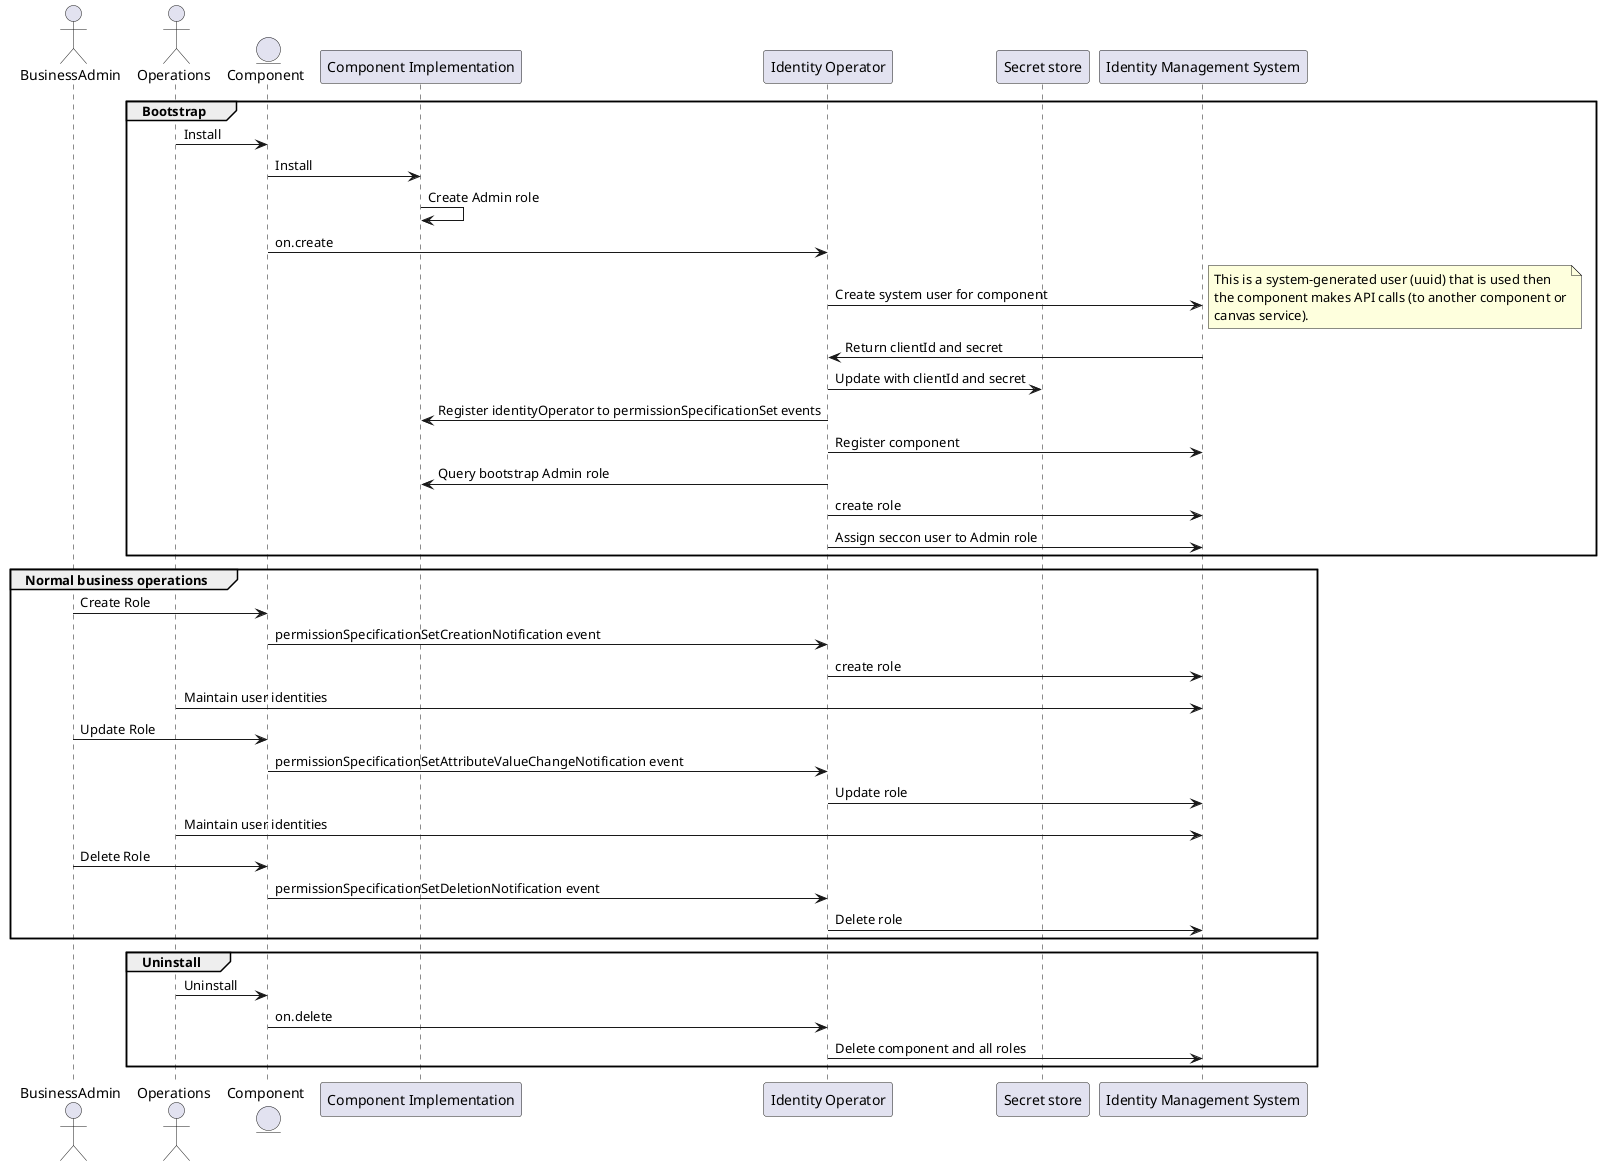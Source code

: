 @startuml

actor BusinessAdmin
actor Operations
entity Component
participant "Component Implementation" as ComponentImplementation
participant "Identity Operator" as identityOperator
participant "Secret store" as SecretStore
participant "Identity Management System" as IDM


group Bootstrap
Component <- Operations : Install
Component -> ComponentImplementation : Install
ComponentImplementation -> ComponentImplementation: Create Admin role

Component -> identityOperator: on.create 
identityOperator -> IDM: Create system user for component
note right
    This is a system-generated user (uuid) that is used then
    the component makes API calls (to another component or
    canvas service).
end note
identityOperator <- IDM: Return clientId and secret
identityOperator -> SecretStore: Update with clientId and secret

identityOperator -> ComponentImplementation: Register identityOperator to permissionSpecificationSet events
identityOperator -> IDM: Register component

identityOperator -> ComponentImplementation : Query bootstrap Admin role
identityOperator -> IDM: create role
identityOperator -> IDM: Assign seccon user to Admin role

end 
group Normal business operations

BusinessAdmin -> Component: Create Role
Component-> identityOperator: permissionSpecificationSetCreationNotification event
identityOperator -> IDM: create role
Operations->IDM  : Maintain user identities
BusinessAdmin -> Component: Update Role
Component-> identityOperator: permissionSpecificationSetAttributeValueChangeNotification event
identityOperator -> IDM: Update role
Operations->IDM  : Maintain user identities
BusinessAdmin -> Component: Delete Role
Component-> identityOperator: permissionSpecificationSetDeletionNotification event
identityOperator -> IDM: Delete role

end
group Uninstall
Operations -> Component  : Uninstall
Component -> identityOperator: on.delete 
identityOperator -> IDM: Delete component and all roles
end

@enduml